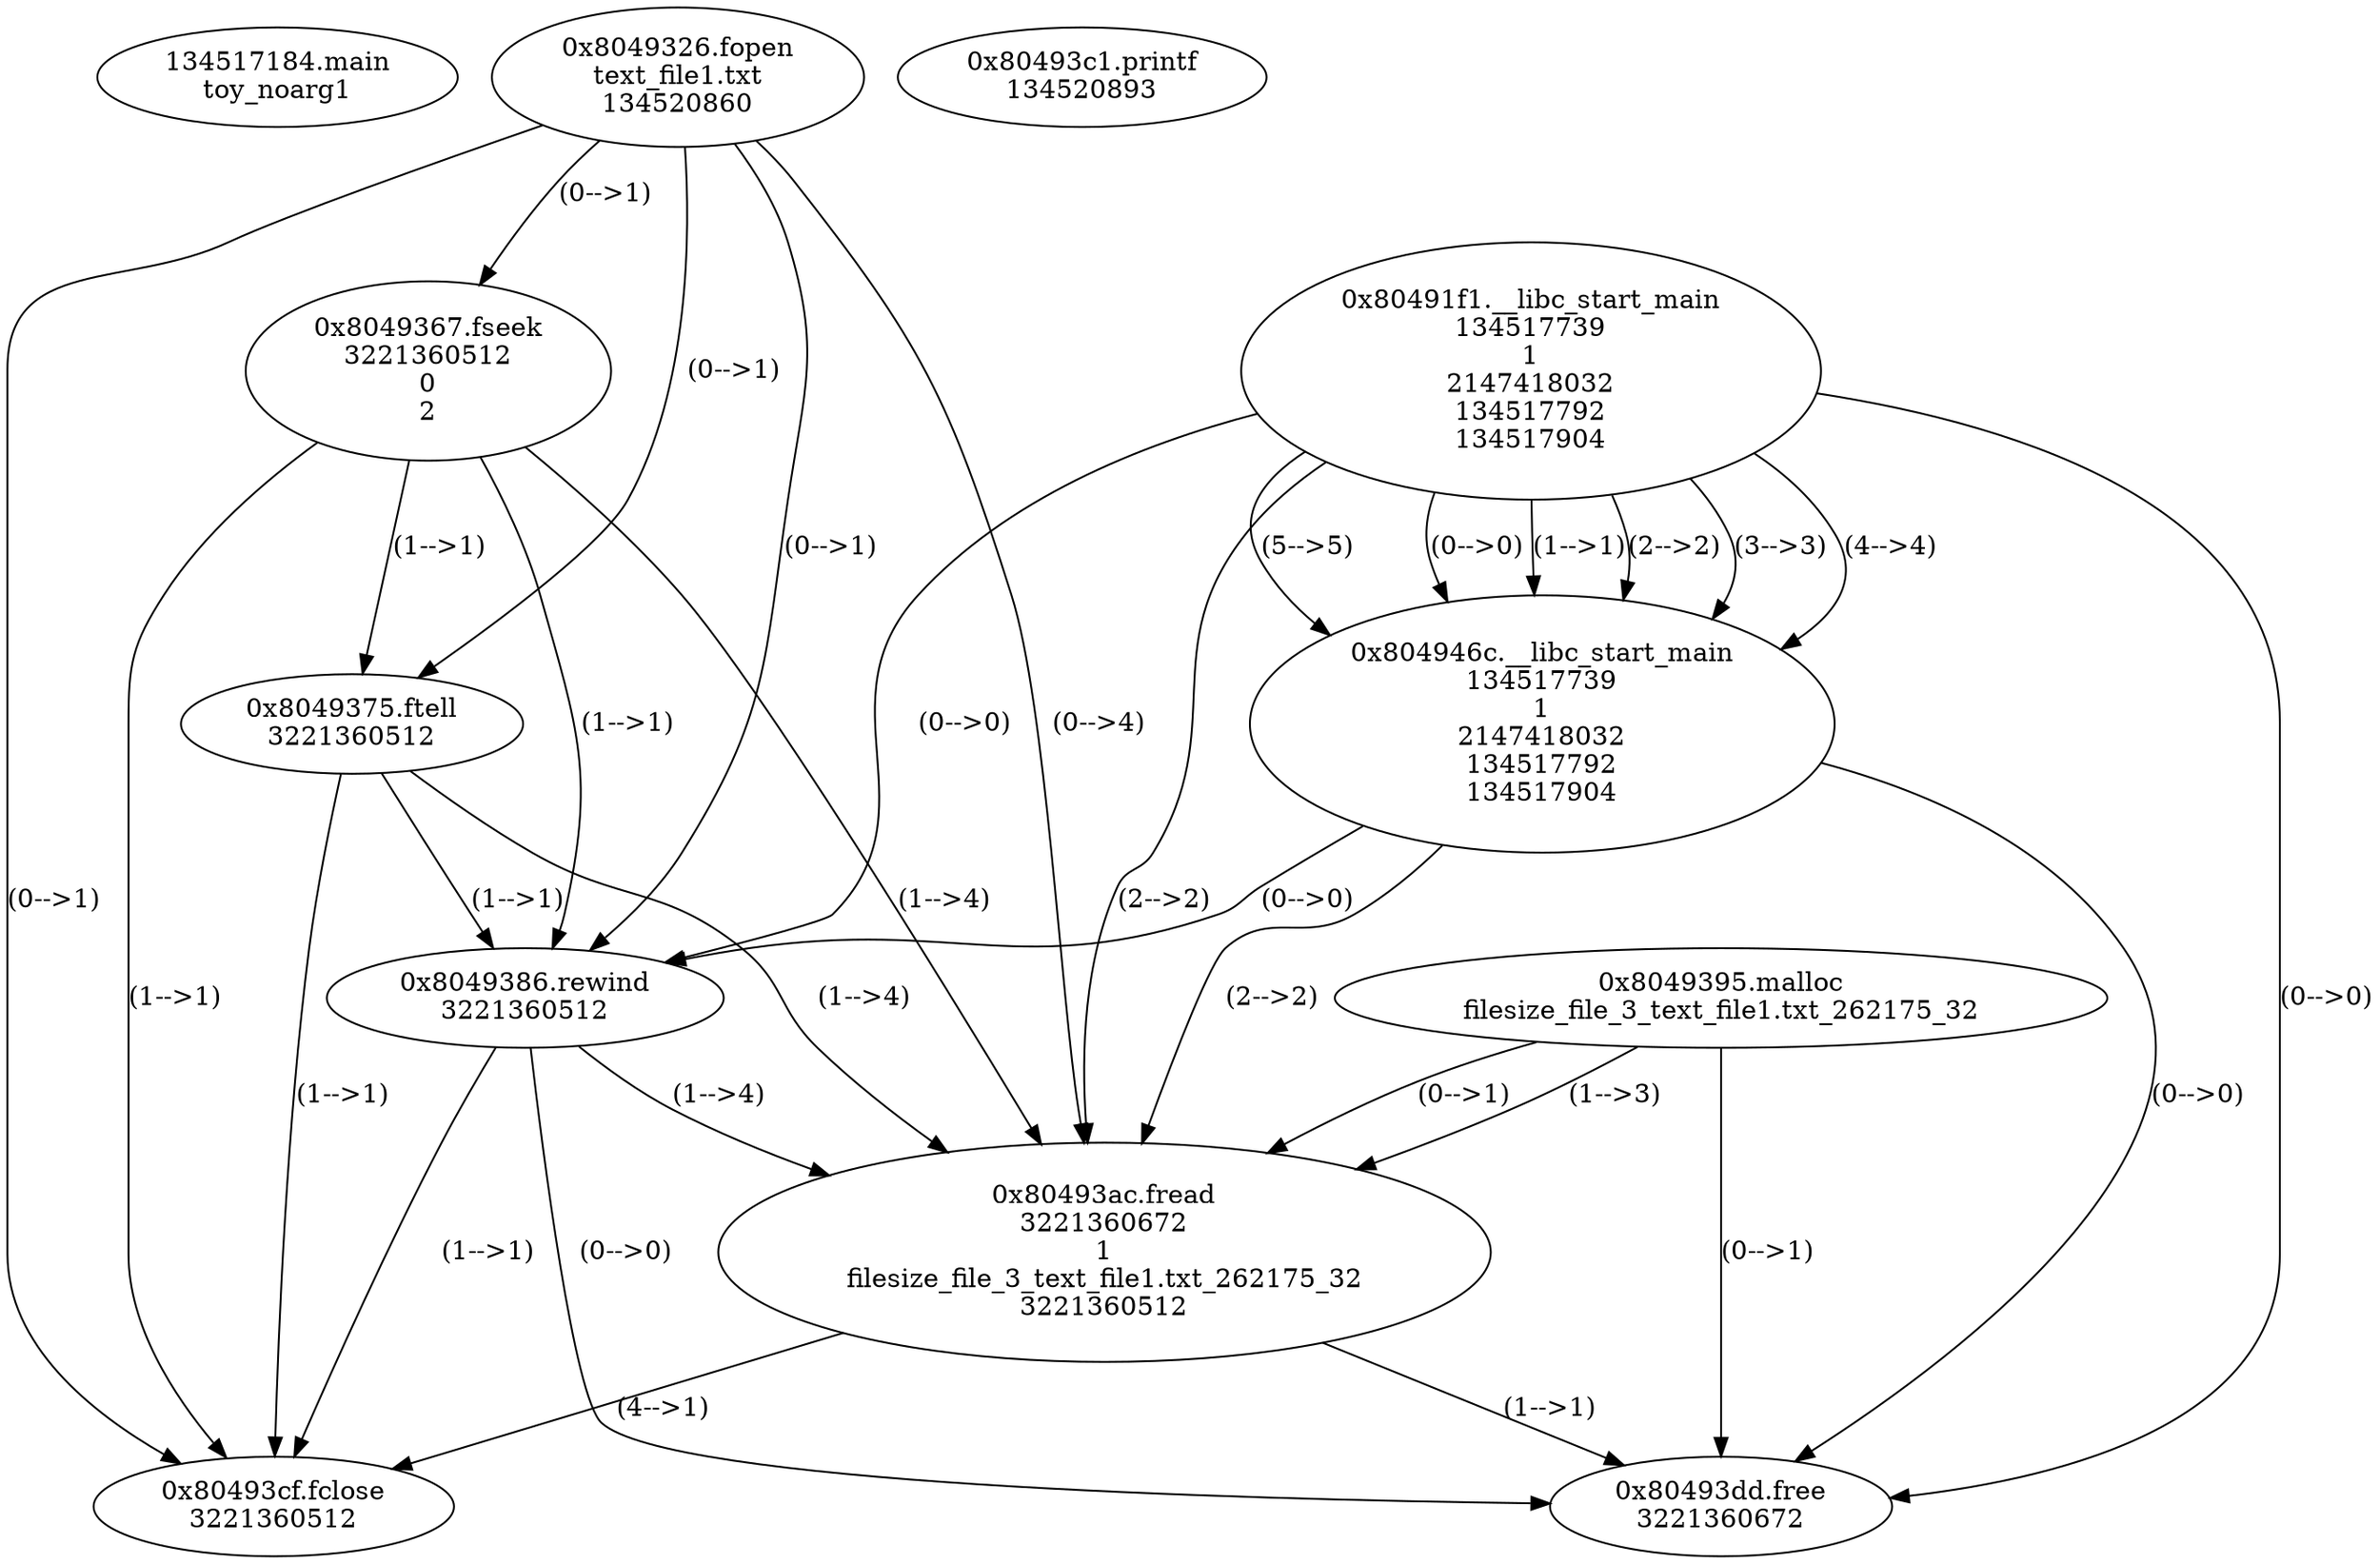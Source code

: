 // Global SCDG with merge call
digraph {
	0 [label="134517184.main
toy_noarg1"]
	1 [label="0x80491f1.__libc_start_main
134517739
1
2147418032
134517792
134517904"]
	2 [label="0x804946c.__libc_start_main
134517739
1
2147418032
134517792
134517904"]
	1 -> 2 [label="(1-->1)"]
	1 -> 2 [label="(2-->2)"]
	1 -> 2 [label="(3-->3)"]
	1 -> 2 [label="(4-->4)"]
	1 -> 2 [label="(5-->5)"]
	1 -> 2 [label="(0-->0)"]
	3 [label="0x8049326.fopen
text_file1.txt
134520860"]
	4 [label="0x8049367.fseek
3221360512
0
2"]
	3 -> 4 [label="(0-->1)"]
	5 [label="0x8049375.ftell
3221360512"]
	3 -> 5 [label="(0-->1)"]
	4 -> 5 [label="(1-->1)"]
	6 [label="0x8049386.rewind
3221360512"]
	3 -> 6 [label="(0-->1)"]
	4 -> 6 [label="(1-->1)"]
	5 -> 6 [label="(1-->1)"]
	1 -> 6 [label="(0-->0)"]
	2 -> 6 [label="(0-->0)"]
	7 [label="0x8049395.malloc
filesize_file_3_text_file1.txt_262175_32"]
	8 [label="0x80493ac.fread
3221360672
1
filesize_file_3_text_file1.txt_262175_32
3221360512"]
	7 -> 8 [label="(0-->1)"]
	1 -> 8 [label="(2-->2)"]
	2 -> 8 [label="(2-->2)"]
	7 -> 8 [label="(1-->3)"]
	3 -> 8 [label="(0-->4)"]
	4 -> 8 [label="(1-->4)"]
	5 -> 8 [label="(1-->4)"]
	6 -> 8 [label="(1-->4)"]
	9 [label="0x80493c1.printf
134520893"]
	10 [label="0x80493cf.fclose
3221360512"]
	3 -> 10 [label="(0-->1)"]
	4 -> 10 [label="(1-->1)"]
	5 -> 10 [label="(1-->1)"]
	6 -> 10 [label="(1-->1)"]
	8 -> 10 [label="(4-->1)"]
	11 [label="0x80493dd.free
3221360672"]
	7 -> 11 [label="(0-->1)"]
	8 -> 11 [label="(1-->1)"]
	1 -> 11 [label="(0-->0)"]
	2 -> 11 [label="(0-->0)"]
	6 -> 11 [label="(0-->0)"]
}
